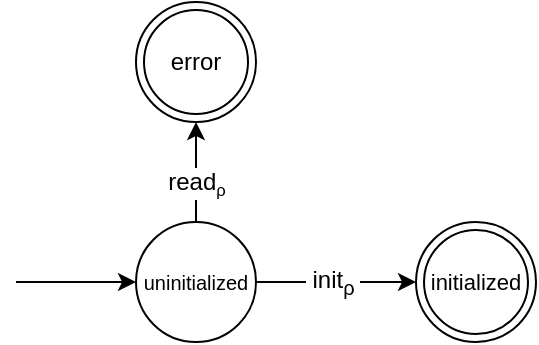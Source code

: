 <mxfile version="13.0.1" type="device"><diagram id="MQsz0vR70Ha5mGtF0nAU" name="Page-1"><mxGraphModel dx="946" dy="642" grid="1" gridSize="10" guides="1" tooltips="1" connect="1" arrows="1" fold="1" page="1" pageScale="1" pageWidth="850" pageHeight="1100" math="0" shadow="0"><root><mxCell id="0"/><mxCell id="1" parent="0"/><mxCell id="g3iyI7WF1l8pipwD143T-2" value="" style="endArrow=classic;html=1;entryX=0;entryY=0.5;entryDx=0;entryDy=0;" parent="1" target="FcU9j4R6-jqMeSeCb--6-1" edge="1"><mxGeometry width="50" height="50" relative="1" as="geometry"><mxPoint x="180" y="320" as="sourcePoint"/><mxPoint x="80" y="380" as="targetPoint"/></mxGeometry></mxCell><mxCell id="FcU9j4R6-jqMeSeCb--6-3" style="rounded=0;orthogonalLoop=1;jettySize=auto;html=1;exitX=0.5;exitY=0;exitDx=0;exitDy=0;entryX=0.5;entryY=1;entryDx=0;entryDy=0;" parent="1" source="FcU9j4R6-jqMeSeCb--6-1" target="FcU9j4R6-jqMeSeCb--6-7" edge="1"><mxGeometry relative="1" as="geometry"><mxPoint x="270" y="400" as="targetPoint"/></mxGeometry></mxCell><mxCell id="FcU9j4R6-jqMeSeCb--6-8" value="read&lt;span style=&quot;font-size: 10px&quot;&gt;&lt;sub&gt;ρ&lt;/sub&gt;&lt;/span&gt;" style="text;html=1;align=center;verticalAlign=middle;resizable=0;points=[];labelBackgroundColor=#ffffff;" parent="FcU9j4R6-jqMeSeCb--6-3" vertex="1" connectable="0"><mxGeometry x="-0.2" y="-1" relative="1" as="geometry"><mxPoint x="-1" as="offset"/></mxGeometry></mxCell><mxCell id="FcU9j4R6-jqMeSeCb--6-6" style="orthogonalLoop=1;jettySize=auto;html=1;entryX=0;entryY=0.5;entryDx=0;entryDy=0;exitX=1;exitY=0.5;exitDx=0;exitDy=0;" parent="1" source="FcU9j4R6-jqMeSeCb--6-1" target="JFduSR8rtBinVo2oVvcq-4" edge="1"><mxGeometry relative="1" as="geometry"><mxPoint x="160" y="320" as="targetPoint"/><mxPoint x="240" y="320" as="sourcePoint"/></mxGeometry></mxCell><mxCell id="FcU9j4R6-jqMeSeCb--6-9" value="&amp;nbsp;init&lt;sub&gt;ρ&amp;nbsp;&lt;/sub&gt;" style="text;html=1;align=center;verticalAlign=middle;resizable=0;points=[];labelBackgroundColor=#ffffff;" parent="FcU9j4R6-jqMeSeCb--6-6" vertex="1" connectable="0"><mxGeometry x="-0.222" y="1" relative="1" as="geometry"><mxPoint x="7" y="1" as="offset"/></mxGeometry></mxCell><mxCell id="FcU9j4R6-jqMeSeCb--6-1" value="&lt;font style=&quot;font-size: 10px&quot;&gt;uninitialized&lt;/font&gt;" style="ellipse;whiteSpace=wrap;html=1;aspect=fixed;fontSize=9;" parent="1" vertex="1"><mxGeometry x="240" y="290" width="60" height="60" as="geometry"/></mxCell><mxCell id="FcU9j4R6-jqMeSeCb--6-7" value="error" style="ellipse;shape=doubleEllipse;whiteSpace=wrap;html=1;aspect=fixed;" parent="1" vertex="1"><mxGeometry x="240" y="180" width="60" height="60" as="geometry"/></mxCell><mxCell id="JFduSR8rtBinVo2oVvcq-4" value="&lt;font style=&quot;font-size: 11px&quot;&gt;initialized&lt;/font&gt;" style="ellipse;shape=doubleEllipse;whiteSpace=wrap;html=1;aspect=fixed;fontSize=8;" parent="1" vertex="1"><mxGeometry x="380" y="290" width="60" height="60" as="geometry"/></mxCell></root></mxGraphModel></diagram></mxfile>